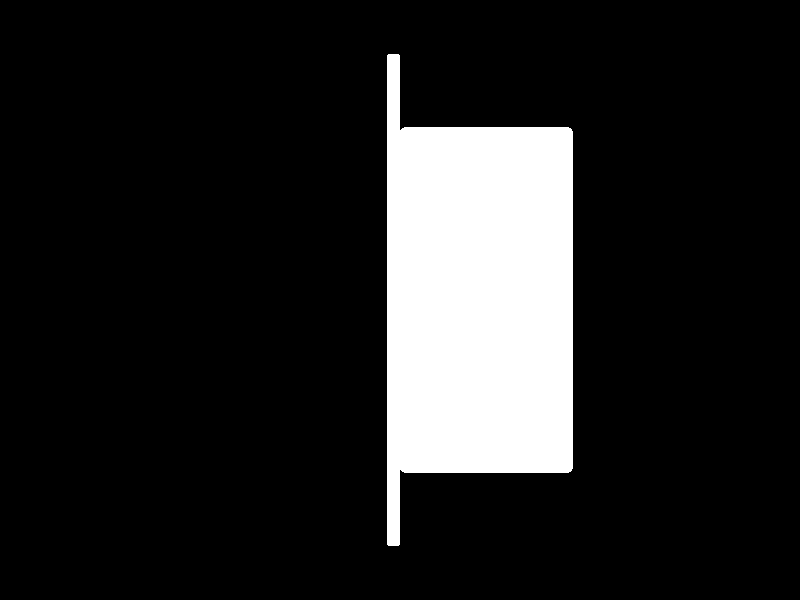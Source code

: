 // POV-Ray 3.6/3.7 Scene File "Minimal.pov"
// by Friedrich A. Lohmueller, Jan-2013
//-------------------------------------------
#version 3.6; // 3.7
global_settings{assumed_gamma 1.0}
#default{ finish{ ambient 0.1 diffuse 0.9 }}
//------------------------------------------
#include "colors.inc"
#include "textures.inc"
#include "shapes.inc"
//------------------------------------------
// camera ----------------------------------
camera{ location  <0.0 , 10 ,-30>
        look_at   <0.0 , 10 , 0.0>
        right x*image_width/image_height
        angle 75 }
// sun -------------------------------------
light_source{<1500,3000,-2500> color White}


#declare fach = 
 // Round_Box Fach
object{
 Round_Box(<0,0,0>,<9.5,0.1,9.8>, 0.125, 0)
 texture{
   	pigment{ color White}
   	finish { phong 1}
	}
}

#declare kuehlschrank = 
// -----------------------------------
union {
difference
{
 // Round_Box(A, B, WireRadius, Merge)
object{
 Round_Box(<0,0,0>,<10,20,10>, 0.25, 0)
 texture{
   	pigment{ color White}
   	finish { phong 1}
	} // end of texture
 	scale<1,1,1>
}
 // Round_Box für difference
object{
 Round_Box(<0.5,1.5,-0.1>,<10,20,10>, 0.125, 0)
 texture{
   	pigment{ color White}
   	finish { phong 1}
	} // end of texture
 	scale<0.95,0.95,0.95>

}

}

 // Round_Box Fach
object{
	fach
	translate<0.25,5,0.2>
}

object{
	fach
	translate<0.25,10,0.2>
}

object{
 Round_Box(<0,0,0>,<9.5,5,9.8>, 0.125, 0)
 texture{
   	pigment{ color White}
   	finish { phong 1}
	}
translate<0.25,15,0.2>

}

 // Round_Box TUER
object{
 Round_Box(<0,0,0>,<10,19,-0.5>, 0.125, 0)
 texture{
   	pigment{ color White}
   	finish { phong 1}
	}
	rotate<0,90,0>
	translate<0,0.5,0>
}
}

object {
	kuehlschrank
	rotate<0,0,0>
}
